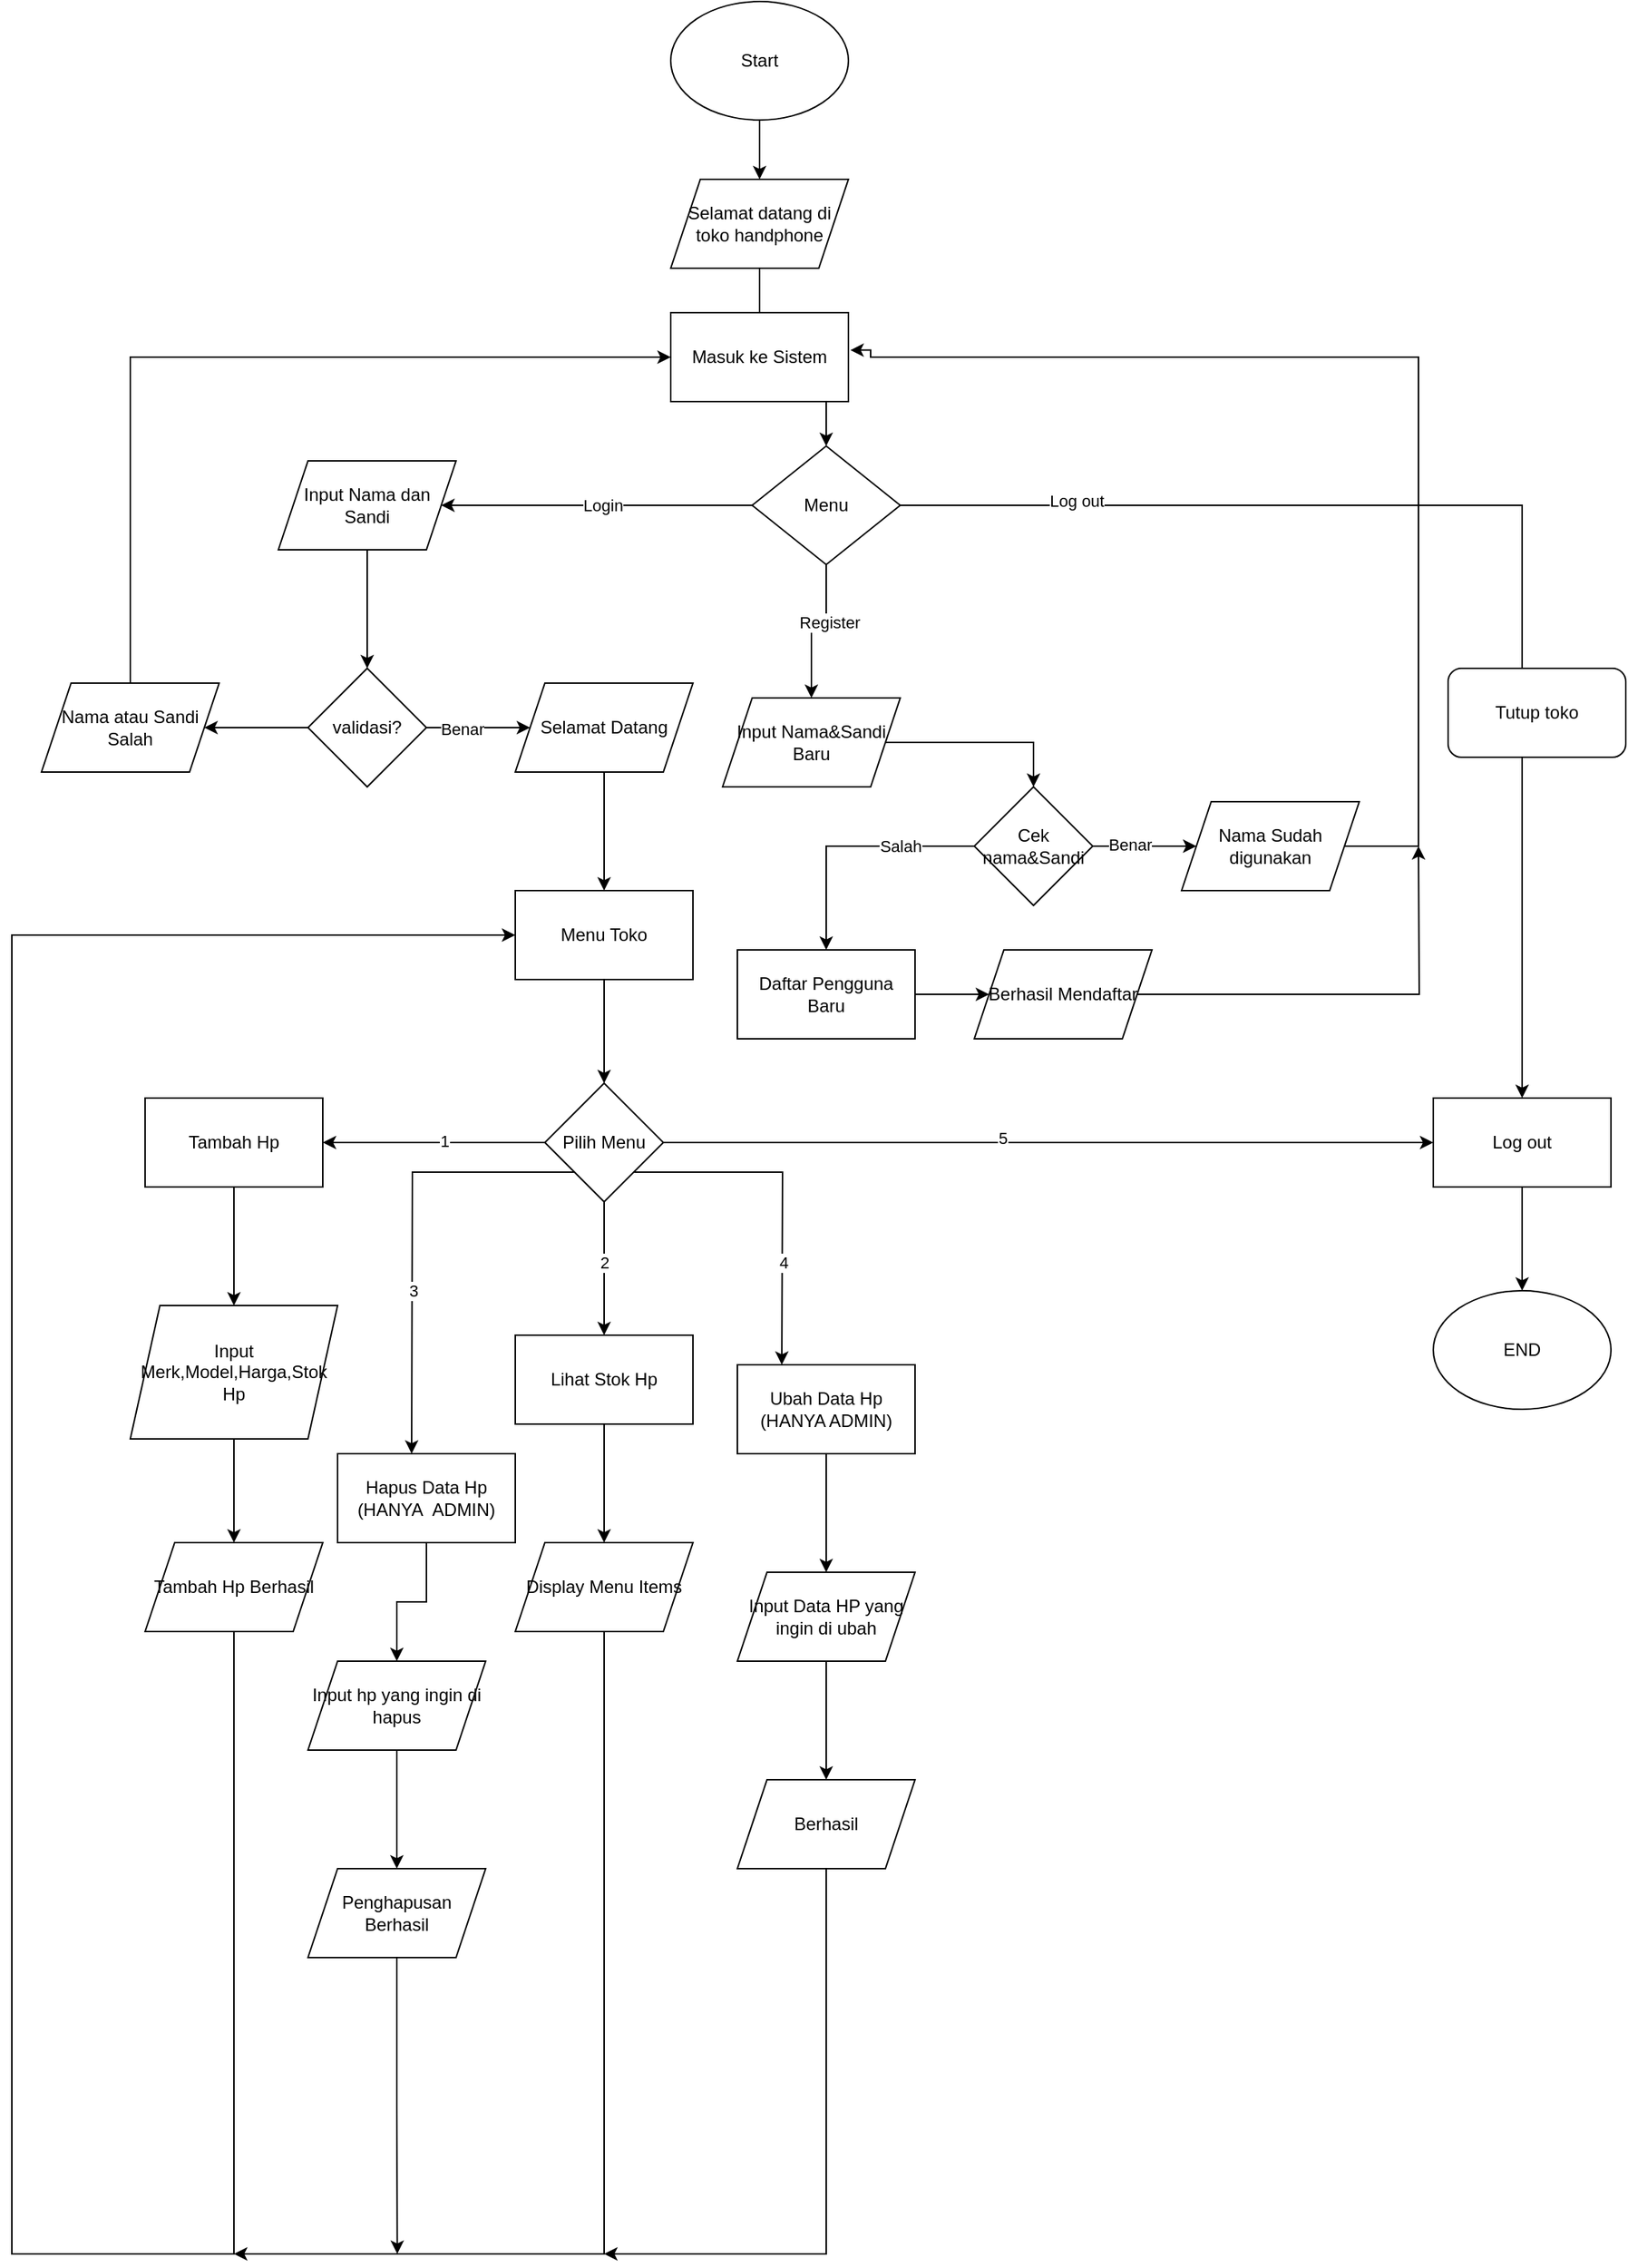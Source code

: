 <mxfile version="24.7.8">
  <diagram name="Page-1" id="lWuYYHwyBImKnF9Gy7vJ">
    <mxGraphModel dx="2734" dy="1102" grid="1" gridSize="10" guides="1" tooltips="1" connect="1" arrows="1" fold="1" page="1" pageScale="1" pageWidth="850" pageHeight="1100" math="0" shadow="0">
      <root>
        <mxCell id="0" />
        <mxCell id="1" parent="0" />
        <mxCell id="u0MxRrkdGDoF1YuW_7bW-3" value="" style="edgeStyle=orthogonalEdgeStyle;rounded=0;orthogonalLoop=1;jettySize=auto;html=1;" edge="1" parent="1" source="u0MxRrkdGDoF1YuW_7bW-1" target="u0MxRrkdGDoF1YuW_7bW-2">
          <mxGeometry relative="1" as="geometry" />
        </mxCell>
        <mxCell id="u0MxRrkdGDoF1YuW_7bW-1" value="Start" style="ellipse;whiteSpace=wrap;html=1;" vertex="1" parent="1">
          <mxGeometry x="365" y="80" width="120" height="80" as="geometry" />
        </mxCell>
        <mxCell id="u0MxRrkdGDoF1YuW_7bW-5" value="" style="edgeStyle=orthogonalEdgeStyle;rounded=0;orthogonalLoop=1;jettySize=auto;html=1;" edge="1" parent="1" source="u0MxRrkdGDoF1YuW_7bW-2" target="u0MxRrkdGDoF1YuW_7bW-4">
          <mxGeometry relative="1" as="geometry" />
        </mxCell>
        <mxCell id="u0MxRrkdGDoF1YuW_7bW-2" value="Selamat datang di toko handphone" style="shape=parallelogram;perimeter=parallelogramPerimeter;whiteSpace=wrap;html=1;fixedSize=1;" vertex="1" parent="1">
          <mxGeometry x="365" y="200" width="120" height="60" as="geometry" />
        </mxCell>
        <mxCell id="u0MxRrkdGDoF1YuW_7bW-7" value="" style="edgeStyle=orthogonalEdgeStyle;rounded=0;orthogonalLoop=1;jettySize=auto;html=1;" edge="1" parent="1" source="u0MxRrkdGDoF1YuW_7bW-4" target="u0MxRrkdGDoF1YuW_7bW-6">
          <mxGeometry relative="1" as="geometry" />
        </mxCell>
        <mxCell id="u0MxRrkdGDoF1YuW_7bW-8" value="Login" style="edgeLabel;html=1;align=center;verticalAlign=middle;resizable=0;points=[];" vertex="1" connectable="0" parent="u0MxRrkdGDoF1YuW_7bW-7">
          <mxGeometry x="-0.04" relative="1" as="geometry">
            <mxPoint as="offset" />
          </mxGeometry>
        </mxCell>
        <mxCell id="u0MxRrkdGDoF1YuW_7bW-60" value="" style="edgeStyle=orthogonalEdgeStyle;rounded=0;orthogonalLoop=1;jettySize=auto;html=1;" edge="1" parent="1" source="u0MxRrkdGDoF1YuW_7bW-4" target="u0MxRrkdGDoF1YuW_7bW-59">
          <mxGeometry relative="1" as="geometry" />
        </mxCell>
        <mxCell id="u0MxRrkdGDoF1YuW_7bW-61" value="Register" style="edgeLabel;html=1;align=center;verticalAlign=middle;resizable=0;points=[];" vertex="1" connectable="0" parent="u0MxRrkdGDoF1YuW_7bW-60">
          <mxGeometry x="-0.227" y="2" relative="1" as="geometry">
            <mxPoint as="offset" />
          </mxGeometry>
        </mxCell>
        <mxCell id="u0MxRrkdGDoF1YuW_7bW-75" style="edgeStyle=orthogonalEdgeStyle;rounded=0;orthogonalLoop=1;jettySize=auto;html=1;exitX=1;exitY=0.5;exitDx=0;exitDy=0;entryX=0.5;entryY=0;entryDx=0;entryDy=0;" edge="1" parent="1" source="u0MxRrkdGDoF1YuW_7bW-4" target="u0MxRrkdGDoF1YuW_7bW-34">
          <mxGeometry relative="1" as="geometry">
            <mxPoint x="970" y="844.364" as="targetPoint" />
          </mxGeometry>
        </mxCell>
        <mxCell id="u0MxRrkdGDoF1YuW_7bW-78" value="Log out" style="edgeLabel;html=1;align=center;verticalAlign=middle;resizable=0;points=[];" vertex="1" connectable="0" parent="u0MxRrkdGDoF1YuW_7bW-75">
          <mxGeometry x="-0.711" y="3" relative="1" as="geometry">
            <mxPoint as="offset" />
          </mxGeometry>
        </mxCell>
        <mxCell id="u0MxRrkdGDoF1YuW_7bW-4" value="Menu" style="rhombus;whiteSpace=wrap;html=1;" vertex="1" parent="1">
          <mxGeometry x="420" y="380" width="100" height="80" as="geometry" />
        </mxCell>
        <mxCell id="u0MxRrkdGDoF1YuW_7bW-10" value="" style="edgeStyle=orthogonalEdgeStyle;rounded=0;orthogonalLoop=1;jettySize=auto;html=1;" edge="1" parent="1" source="u0MxRrkdGDoF1YuW_7bW-6" target="u0MxRrkdGDoF1YuW_7bW-9">
          <mxGeometry relative="1" as="geometry" />
        </mxCell>
        <mxCell id="u0MxRrkdGDoF1YuW_7bW-6" value="Input Nama dan Sandi" style="shape=parallelogram;perimeter=parallelogramPerimeter;whiteSpace=wrap;html=1;fixedSize=1;" vertex="1" parent="1">
          <mxGeometry x="100" y="390" width="120" height="60" as="geometry" />
        </mxCell>
        <mxCell id="u0MxRrkdGDoF1YuW_7bW-12" value="" style="edgeStyle=orthogonalEdgeStyle;rounded=0;orthogonalLoop=1;jettySize=auto;html=1;" edge="1" parent="1" source="u0MxRrkdGDoF1YuW_7bW-9" target="u0MxRrkdGDoF1YuW_7bW-11">
          <mxGeometry relative="1" as="geometry" />
        </mxCell>
        <mxCell id="u0MxRrkdGDoF1YuW_7bW-13" value="Benar" style="edgeLabel;html=1;align=center;verticalAlign=middle;resizable=0;points=[];" vertex="1" connectable="0" parent="u0MxRrkdGDoF1YuW_7bW-12">
          <mxGeometry x="-0.33" y="-1" relative="1" as="geometry">
            <mxPoint as="offset" />
          </mxGeometry>
        </mxCell>
        <mxCell id="u0MxRrkdGDoF1YuW_7bW-56" value="" style="edgeStyle=orthogonalEdgeStyle;rounded=0;orthogonalLoop=1;jettySize=auto;html=1;" edge="1" parent="1" source="u0MxRrkdGDoF1YuW_7bW-9" target="u0MxRrkdGDoF1YuW_7bW-55">
          <mxGeometry relative="1" as="geometry" />
        </mxCell>
        <mxCell id="u0MxRrkdGDoF1YuW_7bW-9" value="validasi?" style="rhombus;whiteSpace=wrap;html=1;" vertex="1" parent="1">
          <mxGeometry x="120" y="530" width="80" height="80" as="geometry" />
        </mxCell>
        <mxCell id="u0MxRrkdGDoF1YuW_7bW-15" value="" style="edgeStyle=orthogonalEdgeStyle;rounded=0;orthogonalLoop=1;jettySize=auto;html=1;" edge="1" parent="1" source="u0MxRrkdGDoF1YuW_7bW-11" target="u0MxRrkdGDoF1YuW_7bW-14">
          <mxGeometry relative="1" as="geometry" />
        </mxCell>
        <mxCell id="u0MxRrkdGDoF1YuW_7bW-11" value="Selamat Datang" style="shape=parallelogram;perimeter=parallelogramPerimeter;whiteSpace=wrap;html=1;fixedSize=1;" vertex="1" parent="1">
          <mxGeometry x="260" y="540" width="120" height="60" as="geometry" />
        </mxCell>
        <mxCell id="u0MxRrkdGDoF1YuW_7bW-17" value="" style="edgeStyle=orthogonalEdgeStyle;rounded=0;orthogonalLoop=1;jettySize=auto;html=1;" edge="1" parent="1" source="u0MxRrkdGDoF1YuW_7bW-14" target="u0MxRrkdGDoF1YuW_7bW-16">
          <mxGeometry relative="1" as="geometry" />
        </mxCell>
        <mxCell id="u0MxRrkdGDoF1YuW_7bW-14" value="Menu Toko" style="whiteSpace=wrap;html=1;" vertex="1" parent="1">
          <mxGeometry x="260" y="680" width="120" height="60" as="geometry" />
        </mxCell>
        <mxCell id="u0MxRrkdGDoF1YuW_7bW-19" value="" style="edgeStyle=orthogonalEdgeStyle;rounded=0;orthogonalLoop=1;jettySize=auto;html=1;" edge="1" parent="1" source="u0MxRrkdGDoF1YuW_7bW-16" target="u0MxRrkdGDoF1YuW_7bW-18">
          <mxGeometry relative="1" as="geometry" />
        </mxCell>
        <mxCell id="u0MxRrkdGDoF1YuW_7bW-26" value="1" style="edgeLabel;html=1;align=center;verticalAlign=middle;resizable=0;points=[];" vertex="1" connectable="0" parent="u0MxRrkdGDoF1YuW_7bW-19">
          <mxGeometry x="-0.093" y="-1" relative="1" as="geometry">
            <mxPoint as="offset" />
          </mxGeometry>
        </mxCell>
        <mxCell id="u0MxRrkdGDoF1YuW_7bW-28" value="" style="edgeStyle=orthogonalEdgeStyle;rounded=0;orthogonalLoop=1;jettySize=auto;html=1;" edge="1" parent="1" source="u0MxRrkdGDoF1YuW_7bW-16" target="u0MxRrkdGDoF1YuW_7bW-27">
          <mxGeometry relative="1" as="geometry" />
        </mxCell>
        <mxCell id="u0MxRrkdGDoF1YuW_7bW-29" value="2" style="edgeLabel;html=1;align=center;verticalAlign=middle;resizable=0;points=[];" vertex="1" connectable="0" parent="u0MxRrkdGDoF1YuW_7bW-28">
          <mxGeometry x="-0.089" relative="1" as="geometry">
            <mxPoint as="offset" />
          </mxGeometry>
        </mxCell>
        <mxCell id="u0MxRrkdGDoF1YuW_7bW-35" value="" style="edgeStyle=orthogonalEdgeStyle;rounded=0;orthogonalLoop=1;jettySize=auto;html=1;" edge="1" parent="1" source="u0MxRrkdGDoF1YuW_7bW-16" target="u0MxRrkdGDoF1YuW_7bW-34">
          <mxGeometry relative="1" as="geometry" />
        </mxCell>
        <mxCell id="u0MxRrkdGDoF1YuW_7bW-37" value="5" style="edgeLabel;html=1;align=center;verticalAlign=middle;resizable=0;points=[];" vertex="1" connectable="0" parent="u0MxRrkdGDoF1YuW_7bW-35">
          <mxGeometry x="-0.12" y="3" relative="1" as="geometry">
            <mxPoint as="offset" />
          </mxGeometry>
        </mxCell>
        <mxCell id="u0MxRrkdGDoF1YuW_7bW-38" style="edgeStyle=orthogonalEdgeStyle;rounded=0;orthogonalLoop=1;jettySize=auto;html=1;exitX=0;exitY=1;exitDx=0;exitDy=0;" edge="1" parent="1" source="u0MxRrkdGDoF1YuW_7bW-16">
          <mxGeometry relative="1" as="geometry">
            <mxPoint x="190.0" y="1060" as="targetPoint" />
          </mxGeometry>
        </mxCell>
        <mxCell id="u0MxRrkdGDoF1YuW_7bW-40" value="3" style="edgeLabel;html=1;align=center;verticalAlign=middle;resizable=0;points=[];" vertex="1" connectable="0" parent="u0MxRrkdGDoF1YuW_7bW-38">
          <mxGeometry x="0.265" relative="1" as="geometry">
            <mxPoint as="offset" />
          </mxGeometry>
        </mxCell>
        <mxCell id="u0MxRrkdGDoF1YuW_7bW-47" style="edgeStyle=orthogonalEdgeStyle;rounded=0;orthogonalLoop=1;jettySize=auto;html=1;exitX=1;exitY=1;exitDx=0;exitDy=0;" edge="1" parent="1" source="u0MxRrkdGDoF1YuW_7bW-16">
          <mxGeometry relative="1" as="geometry">
            <mxPoint x="440" y="1000" as="targetPoint" />
          </mxGeometry>
        </mxCell>
        <mxCell id="u0MxRrkdGDoF1YuW_7bW-48" value="4" style="edgeLabel;html=1;align=center;verticalAlign=middle;resizable=0;points=[];" vertex="1" connectable="0" parent="u0MxRrkdGDoF1YuW_7bW-47">
          <mxGeometry x="0.421" y="2" relative="1" as="geometry">
            <mxPoint x="-2" y="-3" as="offset" />
          </mxGeometry>
        </mxCell>
        <mxCell id="u0MxRrkdGDoF1YuW_7bW-16" value="Pilih Menu" style="rhombus;whiteSpace=wrap;html=1;" vertex="1" parent="1">
          <mxGeometry x="280" y="810" width="80" height="80" as="geometry" />
        </mxCell>
        <mxCell id="u0MxRrkdGDoF1YuW_7bW-21" value="" style="edgeStyle=orthogonalEdgeStyle;rounded=0;orthogonalLoop=1;jettySize=auto;html=1;" edge="1" parent="1" source="u0MxRrkdGDoF1YuW_7bW-18" target="u0MxRrkdGDoF1YuW_7bW-20">
          <mxGeometry relative="1" as="geometry" />
        </mxCell>
        <mxCell id="u0MxRrkdGDoF1YuW_7bW-18" value="Tambah Hp" style="whiteSpace=wrap;html=1;" vertex="1" parent="1">
          <mxGeometry x="10" y="820" width="120" height="60" as="geometry" />
        </mxCell>
        <mxCell id="u0MxRrkdGDoF1YuW_7bW-23" value="" style="edgeStyle=orthogonalEdgeStyle;rounded=0;orthogonalLoop=1;jettySize=auto;html=1;" edge="1" parent="1" source="u0MxRrkdGDoF1YuW_7bW-20" target="u0MxRrkdGDoF1YuW_7bW-22">
          <mxGeometry relative="1" as="geometry" />
        </mxCell>
        <mxCell id="u0MxRrkdGDoF1YuW_7bW-20" value="Input Merk,Model,Harga,Stok Hp" style="shape=parallelogram;perimeter=parallelogramPerimeter;whiteSpace=wrap;html=1;fixedSize=1;" vertex="1" parent="1">
          <mxGeometry y="960" width="140" height="90" as="geometry" />
        </mxCell>
        <mxCell id="u0MxRrkdGDoF1YuW_7bW-24" style="edgeStyle=orthogonalEdgeStyle;rounded=0;orthogonalLoop=1;jettySize=auto;html=1;entryX=0;entryY=0.5;entryDx=0;entryDy=0;exitX=0.5;exitY=1;exitDx=0;exitDy=0;" edge="1" parent="1" source="u0MxRrkdGDoF1YuW_7bW-22" target="u0MxRrkdGDoF1YuW_7bW-14">
          <mxGeometry relative="1" as="geometry">
            <mxPoint x="20" y="1240" as="sourcePoint" />
            <Array as="points">
              <mxPoint x="70" y="1600" />
              <mxPoint x="-80" y="1600" />
              <mxPoint x="-80" y="710" />
            </Array>
          </mxGeometry>
        </mxCell>
        <mxCell id="u0MxRrkdGDoF1YuW_7bW-22" value="Tambah Hp Berhasil" style="shape=parallelogram;perimeter=parallelogramPerimeter;whiteSpace=wrap;html=1;fixedSize=1;" vertex="1" parent="1">
          <mxGeometry x="10" y="1120" width="120" height="60" as="geometry" />
        </mxCell>
        <mxCell id="u0MxRrkdGDoF1YuW_7bW-31" value="" style="edgeStyle=orthogonalEdgeStyle;rounded=0;orthogonalLoop=1;jettySize=auto;html=1;" edge="1" parent="1" source="u0MxRrkdGDoF1YuW_7bW-27" target="u0MxRrkdGDoF1YuW_7bW-30">
          <mxGeometry relative="1" as="geometry" />
        </mxCell>
        <mxCell id="u0MxRrkdGDoF1YuW_7bW-27" value="Lihat Stok Hp" style="whiteSpace=wrap;html=1;" vertex="1" parent="1">
          <mxGeometry x="260" y="980" width="120" height="60" as="geometry" />
        </mxCell>
        <mxCell id="u0MxRrkdGDoF1YuW_7bW-32" style="edgeStyle=orthogonalEdgeStyle;rounded=0;orthogonalLoop=1;jettySize=auto;html=1;exitX=0.5;exitY=1;exitDx=0;exitDy=0;" edge="1" parent="1" source="u0MxRrkdGDoF1YuW_7bW-30">
          <mxGeometry relative="1" as="geometry">
            <mxPoint x="70" y="1600" as="targetPoint" />
            <Array as="points">
              <mxPoint x="320" y="1600" />
              <mxPoint x="70" y="1600" />
            </Array>
          </mxGeometry>
        </mxCell>
        <mxCell id="u0MxRrkdGDoF1YuW_7bW-30" value="Display Menu Items" style="shape=parallelogram;perimeter=parallelogramPerimeter;whiteSpace=wrap;html=1;fixedSize=1;" vertex="1" parent="1">
          <mxGeometry x="260" y="1120" width="120" height="60" as="geometry" />
        </mxCell>
        <mxCell id="u0MxRrkdGDoF1YuW_7bW-80" style="edgeStyle=orthogonalEdgeStyle;rounded=0;orthogonalLoop=1;jettySize=auto;html=1;exitX=0.5;exitY=1;exitDx=0;exitDy=0;entryX=0.5;entryY=0;entryDx=0;entryDy=0;" edge="1" parent="1" source="u0MxRrkdGDoF1YuW_7bW-34" target="u0MxRrkdGDoF1YuW_7bW-79">
          <mxGeometry relative="1" as="geometry" />
        </mxCell>
        <mxCell id="u0MxRrkdGDoF1YuW_7bW-34" value="Log out" style="whiteSpace=wrap;html=1;" vertex="1" parent="1">
          <mxGeometry x="880" y="820" width="120" height="60" as="geometry" />
        </mxCell>
        <mxCell id="u0MxRrkdGDoF1YuW_7bW-43" value="" style="edgeStyle=orthogonalEdgeStyle;rounded=0;orthogonalLoop=1;jettySize=auto;html=1;" edge="1" parent="1" source="u0MxRrkdGDoF1YuW_7bW-41" target="u0MxRrkdGDoF1YuW_7bW-42">
          <mxGeometry relative="1" as="geometry" />
        </mxCell>
        <mxCell id="u0MxRrkdGDoF1YuW_7bW-41" value="Hapus Data Hp (HANYA&amp;nbsp; ADMIN)" style="whiteSpace=wrap;html=1;" vertex="1" parent="1">
          <mxGeometry x="140" y="1060" width="120" height="60" as="geometry" />
        </mxCell>
        <mxCell id="u0MxRrkdGDoF1YuW_7bW-45" value="" style="edgeStyle=orthogonalEdgeStyle;rounded=0;orthogonalLoop=1;jettySize=auto;html=1;" edge="1" parent="1" source="u0MxRrkdGDoF1YuW_7bW-42" target="u0MxRrkdGDoF1YuW_7bW-44">
          <mxGeometry relative="1" as="geometry" />
        </mxCell>
        <mxCell id="u0MxRrkdGDoF1YuW_7bW-42" value="Input hp yang ingin di hapus" style="shape=parallelogram;perimeter=parallelogramPerimeter;whiteSpace=wrap;html=1;fixedSize=1;" vertex="1" parent="1">
          <mxGeometry x="120" y="1200" width="120" height="60" as="geometry" />
        </mxCell>
        <mxCell id="u0MxRrkdGDoF1YuW_7bW-46" style="edgeStyle=orthogonalEdgeStyle;rounded=0;orthogonalLoop=1;jettySize=auto;html=1;exitX=0.5;exitY=1;exitDx=0;exitDy=0;" edge="1" parent="1" source="u0MxRrkdGDoF1YuW_7bW-44">
          <mxGeometry relative="1" as="geometry">
            <mxPoint x="180.304" y="1600" as="targetPoint" />
          </mxGeometry>
        </mxCell>
        <mxCell id="u0MxRrkdGDoF1YuW_7bW-44" value="Penghapusan Berhasil" style="shape=parallelogram;perimeter=parallelogramPerimeter;whiteSpace=wrap;html=1;fixedSize=1;" vertex="1" parent="1">
          <mxGeometry x="120" y="1340" width="120" height="60" as="geometry" />
        </mxCell>
        <mxCell id="u0MxRrkdGDoF1YuW_7bW-51" value="" style="edgeStyle=orthogonalEdgeStyle;rounded=0;orthogonalLoop=1;jettySize=auto;html=1;" edge="1" parent="1" source="u0MxRrkdGDoF1YuW_7bW-49" target="u0MxRrkdGDoF1YuW_7bW-50">
          <mxGeometry relative="1" as="geometry" />
        </mxCell>
        <mxCell id="u0MxRrkdGDoF1YuW_7bW-49" value="Ubah Data Hp&lt;div&gt;(HANYA ADMIN)&lt;/div&gt;" style="whiteSpace=wrap;html=1;" vertex="1" parent="1">
          <mxGeometry x="410" y="1000" width="120" height="60" as="geometry" />
        </mxCell>
        <mxCell id="u0MxRrkdGDoF1YuW_7bW-53" value="" style="edgeStyle=orthogonalEdgeStyle;rounded=0;orthogonalLoop=1;jettySize=auto;html=1;" edge="1" parent="1" source="u0MxRrkdGDoF1YuW_7bW-50" target="u0MxRrkdGDoF1YuW_7bW-52">
          <mxGeometry relative="1" as="geometry" />
        </mxCell>
        <mxCell id="u0MxRrkdGDoF1YuW_7bW-50" value="Input Data HP yang ingin di ubah" style="shape=parallelogram;perimeter=parallelogramPerimeter;whiteSpace=wrap;html=1;fixedSize=1;" vertex="1" parent="1">
          <mxGeometry x="410" y="1140" width="120" height="60" as="geometry" />
        </mxCell>
        <mxCell id="u0MxRrkdGDoF1YuW_7bW-54" style="edgeStyle=orthogonalEdgeStyle;rounded=0;orthogonalLoop=1;jettySize=auto;html=1;exitX=0.5;exitY=1;exitDx=0;exitDy=0;" edge="1" parent="1" source="u0MxRrkdGDoF1YuW_7bW-52">
          <mxGeometry relative="1" as="geometry">
            <mxPoint x="320" y="1600" as="targetPoint" />
            <Array as="points">
              <mxPoint x="470" y="1600" />
            </Array>
          </mxGeometry>
        </mxCell>
        <mxCell id="u0MxRrkdGDoF1YuW_7bW-52" value="Berhasil" style="shape=parallelogram;perimeter=parallelogramPerimeter;whiteSpace=wrap;html=1;fixedSize=1;" vertex="1" parent="1">
          <mxGeometry x="410" y="1280" width="120" height="60" as="geometry" />
        </mxCell>
        <mxCell id="u0MxRrkdGDoF1YuW_7bW-58" style="edgeStyle=orthogonalEdgeStyle;rounded=0;orthogonalLoop=1;jettySize=auto;html=1;exitX=0.5;exitY=0;exitDx=0;exitDy=0;entryX=0;entryY=0.5;entryDx=0;entryDy=0;" edge="1" parent="1" source="u0MxRrkdGDoF1YuW_7bW-55" target="u0MxRrkdGDoF1YuW_7bW-57">
          <mxGeometry relative="1" as="geometry" />
        </mxCell>
        <mxCell id="u0MxRrkdGDoF1YuW_7bW-55" value="Nama atau Sandi Salah" style="shape=parallelogram;perimeter=parallelogramPerimeter;whiteSpace=wrap;html=1;fixedSize=1;" vertex="1" parent="1">
          <mxGeometry x="-60" y="540" width="120" height="60" as="geometry" />
        </mxCell>
        <mxCell id="u0MxRrkdGDoF1YuW_7bW-57" value="Masuk ke Sistem" style="whiteSpace=wrap;html=1;" vertex="1" parent="1">
          <mxGeometry x="365" y="290" width="120" height="60" as="geometry" />
        </mxCell>
        <mxCell id="u0MxRrkdGDoF1YuW_7bW-63" value="" style="edgeStyle=orthogonalEdgeStyle;rounded=0;orthogonalLoop=1;jettySize=auto;html=1;entryX=0.5;entryY=0;entryDx=0;entryDy=0;" edge="1" parent="1" source="u0MxRrkdGDoF1YuW_7bW-59" target="u0MxRrkdGDoF1YuW_7bW-62">
          <mxGeometry relative="1" as="geometry" />
        </mxCell>
        <mxCell id="u0MxRrkdGDoF1YuW_7bW-59" value="Input Nama&amp;amp;Sandi Baru" style="shape=parallelogram;perimeter=parallelogramPerimeter;whiteSpace=wrap;html=1;fixedSize=1;" vertex="1" parent="1">
          <mxGeometry x="400" y="550" width="120" height="60" as="geometry" />
        </mxCell>
        <mxCell id="u0MxRrkdGDoF1YuW_7bW-65" value="" style="edgeStyle=orthogonalEdgeStyle;rounded=0;orthogonalLoop=1;jettySize=auto;html=1;" edge="1" parent="1" source="u0MxRrkdGDoF1YuW_7bW-62" target="u0MxRrkdGDoF1YuW_7bW-64">
          <mxGeometry relative="1" as="geometry" />
        </mxCell>
        <mxCell id="u0MxRrkdGDoF1YuW_7bW-66" value="Benar" style="edgeLabel;html=1;align=center;verticalAlign=middle;resizable=0;points=[];" vertex="1" connectable="0" parent="u0MxRrkdGDoF1YuW_7bW-65">
          <mxGeometry x="-0.28" y="1" relative="1" as="geometry">
            <mxPoint as="offset" />
          </mxGeometry>
        </mxCell>
        <mxCell id="u0MxRrkdGDoF1YuW_7bW-70" value="" style="edgeStyle=orthogonalEdgeStyle;rounded=0;orthogonalLoop=1;jettySize=auto;html=1;" edge="1" parent="1" source="u0MxRrkdGDoF1YuW_7bW-62" target="u0MxRrkdGDoF1YuW_7bW-69">
          <mxGeometry relative="1" as="geometry">
            <Array as="points">
              <mxPoint x="470" y="650" />
            </Array>
          </mxGeometry>
        </mxCell>
        <mxCell id="u0MxRrkdGDoF1YuW_7bW-71" value="Salah" style="edgeLabel;html=1;align=center;verticalAlign=middle;resizable=0;points=[];" vertex="1" connectable="0" parent="u0MxRrkdGDoF1YuW_7bW-70">
          <mxGeometry x="-0.41" relative="1" as="geometry">
            <mxPoint as="offset" />
          </mxGeometry>
        </mxCell>
        <mxCell id="u0MxRrkdGDoF1YuW_7bW-62" value="Cek nama&amp;amp;Sandi" style="rhombus;whiteSpace=wrap;html=1;" vertex="1" parent="1">
          <mxGeometry x="570" y="610" width="80" height="80" as="geometry" />
        </mxCell>
        <mxCell id="u0MxRrkdGDoF1YuW_7bW-67" style="edgeStyle=orthogonalEdgeStyle;rounded=0;orthogonalLoop=1;jettySize=auto;html=1;exitX=1;exitY=0.5;exitDx=0;exitDy=0;entryX=1.011;entryY=0.421;entryDx=0;entryDy=0;entryPerimeter=0;" edge="1" parent="1" source="u0MxRrkdGDoF1YuW_7bW-64" target="u0MxRrkdGDoF1YuW_7bW-57">
          <mxGeometry relative="1" as="geometry">
            <mxPoint x="770" y="460" as="targetPoint" />
            <Array as="points">
              <mxPoint x="870" y="650" />
              <mxPoint x="870" y="320" />
              <mxPoint x="500" y="320" />
              <mxPoint x="500" y="315" />
            </Array>
          </mxGeometry>
        </mxCell>
        <mxCell id="u0MxRrkdGDoF1YuW_7bW-64" value="Nama Sudah digunakan" style="shape=parallelogram;perimeter=parallelogramPerimeter;whiteSpace=wrap;html=1;fixedSize=1;" vertex="1" parent="1">
          <mxGeometry x="710" y="620" width="120" height="60" as="geometry" />
        </mxCell>
        <mxCell id="u0MxRrkdGDoF1YuW_7bW-73" value="" style="edgeStyle=orthogonalEdgeStyle;rounded=0;orthogonalLoop=1;jettySize=auto;html=1;" edge="1" parent="1" source="u0MxRrkdGDoF1YuW_7bW-69" target="u0MxRrkdGDoF1YuW_7bW-72">
          <mxGeometry relative="1" as="geometry" />
        </mxCell>
        <mxCell id="u0MxRrkdGDoF1YuW_7bW-69" value="Daftar Pengguna Baru" style="whiteSpace=wrap;html=1;" vertex="1" parent="1">
          <mxGeometry x="410" y="720" width="120" height="60" as="geometry" />
        </mxCell>
        <mxCell id="u0MxRrkdGDoF1YuW_7bW-74" style="edgeStyle=orthogonalEdgeStyle;rounded=0;orthogonalLoop=1;jettySize=auto;html=1;exitX=1;exitY=0.5;exitDx=0;exitDy=0;" edge="1" parent="1" source="u0MxRrkdGDoF1YuW_7bW-72">
          <mxGeometry relative="1" as="geometry">
            <mxPoint x="870" y="650" as="targetPoint" />
          </mxGeometry>
        </mxCell>
        <mxCell id="u0MxRrkdGDoF1YuW_7bW-72" value="Berhasil Mendaftar" style="shape=parallelogram;perimeter=parallelogramPerimeter;whiteSpace=wrap;html=1;fixedSize=1;" vertex="1" parent="1">
          <mxGeometry x="570" y="720" width="120" height="60" as="geometry" />
        </mxCell>
        <mxCell id="u0MxRrkdGDoF1YuW_7bW-77" value="Tutup toko" style="rounded=1;whiteSpace=wrap;html=1;" vertex="1" parent="1">
          <mxGeometry x="890" y="530" width="120" height="60" as="geometry" />
        </mxCell>
        <mxCell id="u0MxRrkdGDoF1YuW_7bW-79" value="END" style="ellipse;whiteSpace=wrap;html=1;" vertex="1" parent="1">
          <mxGeometry x="880" y="950" width="120" height="80" as="geometry" />
        </mxCell>
      </root>
    </mxGraphModel>
  </diagram>
</mxfile>
